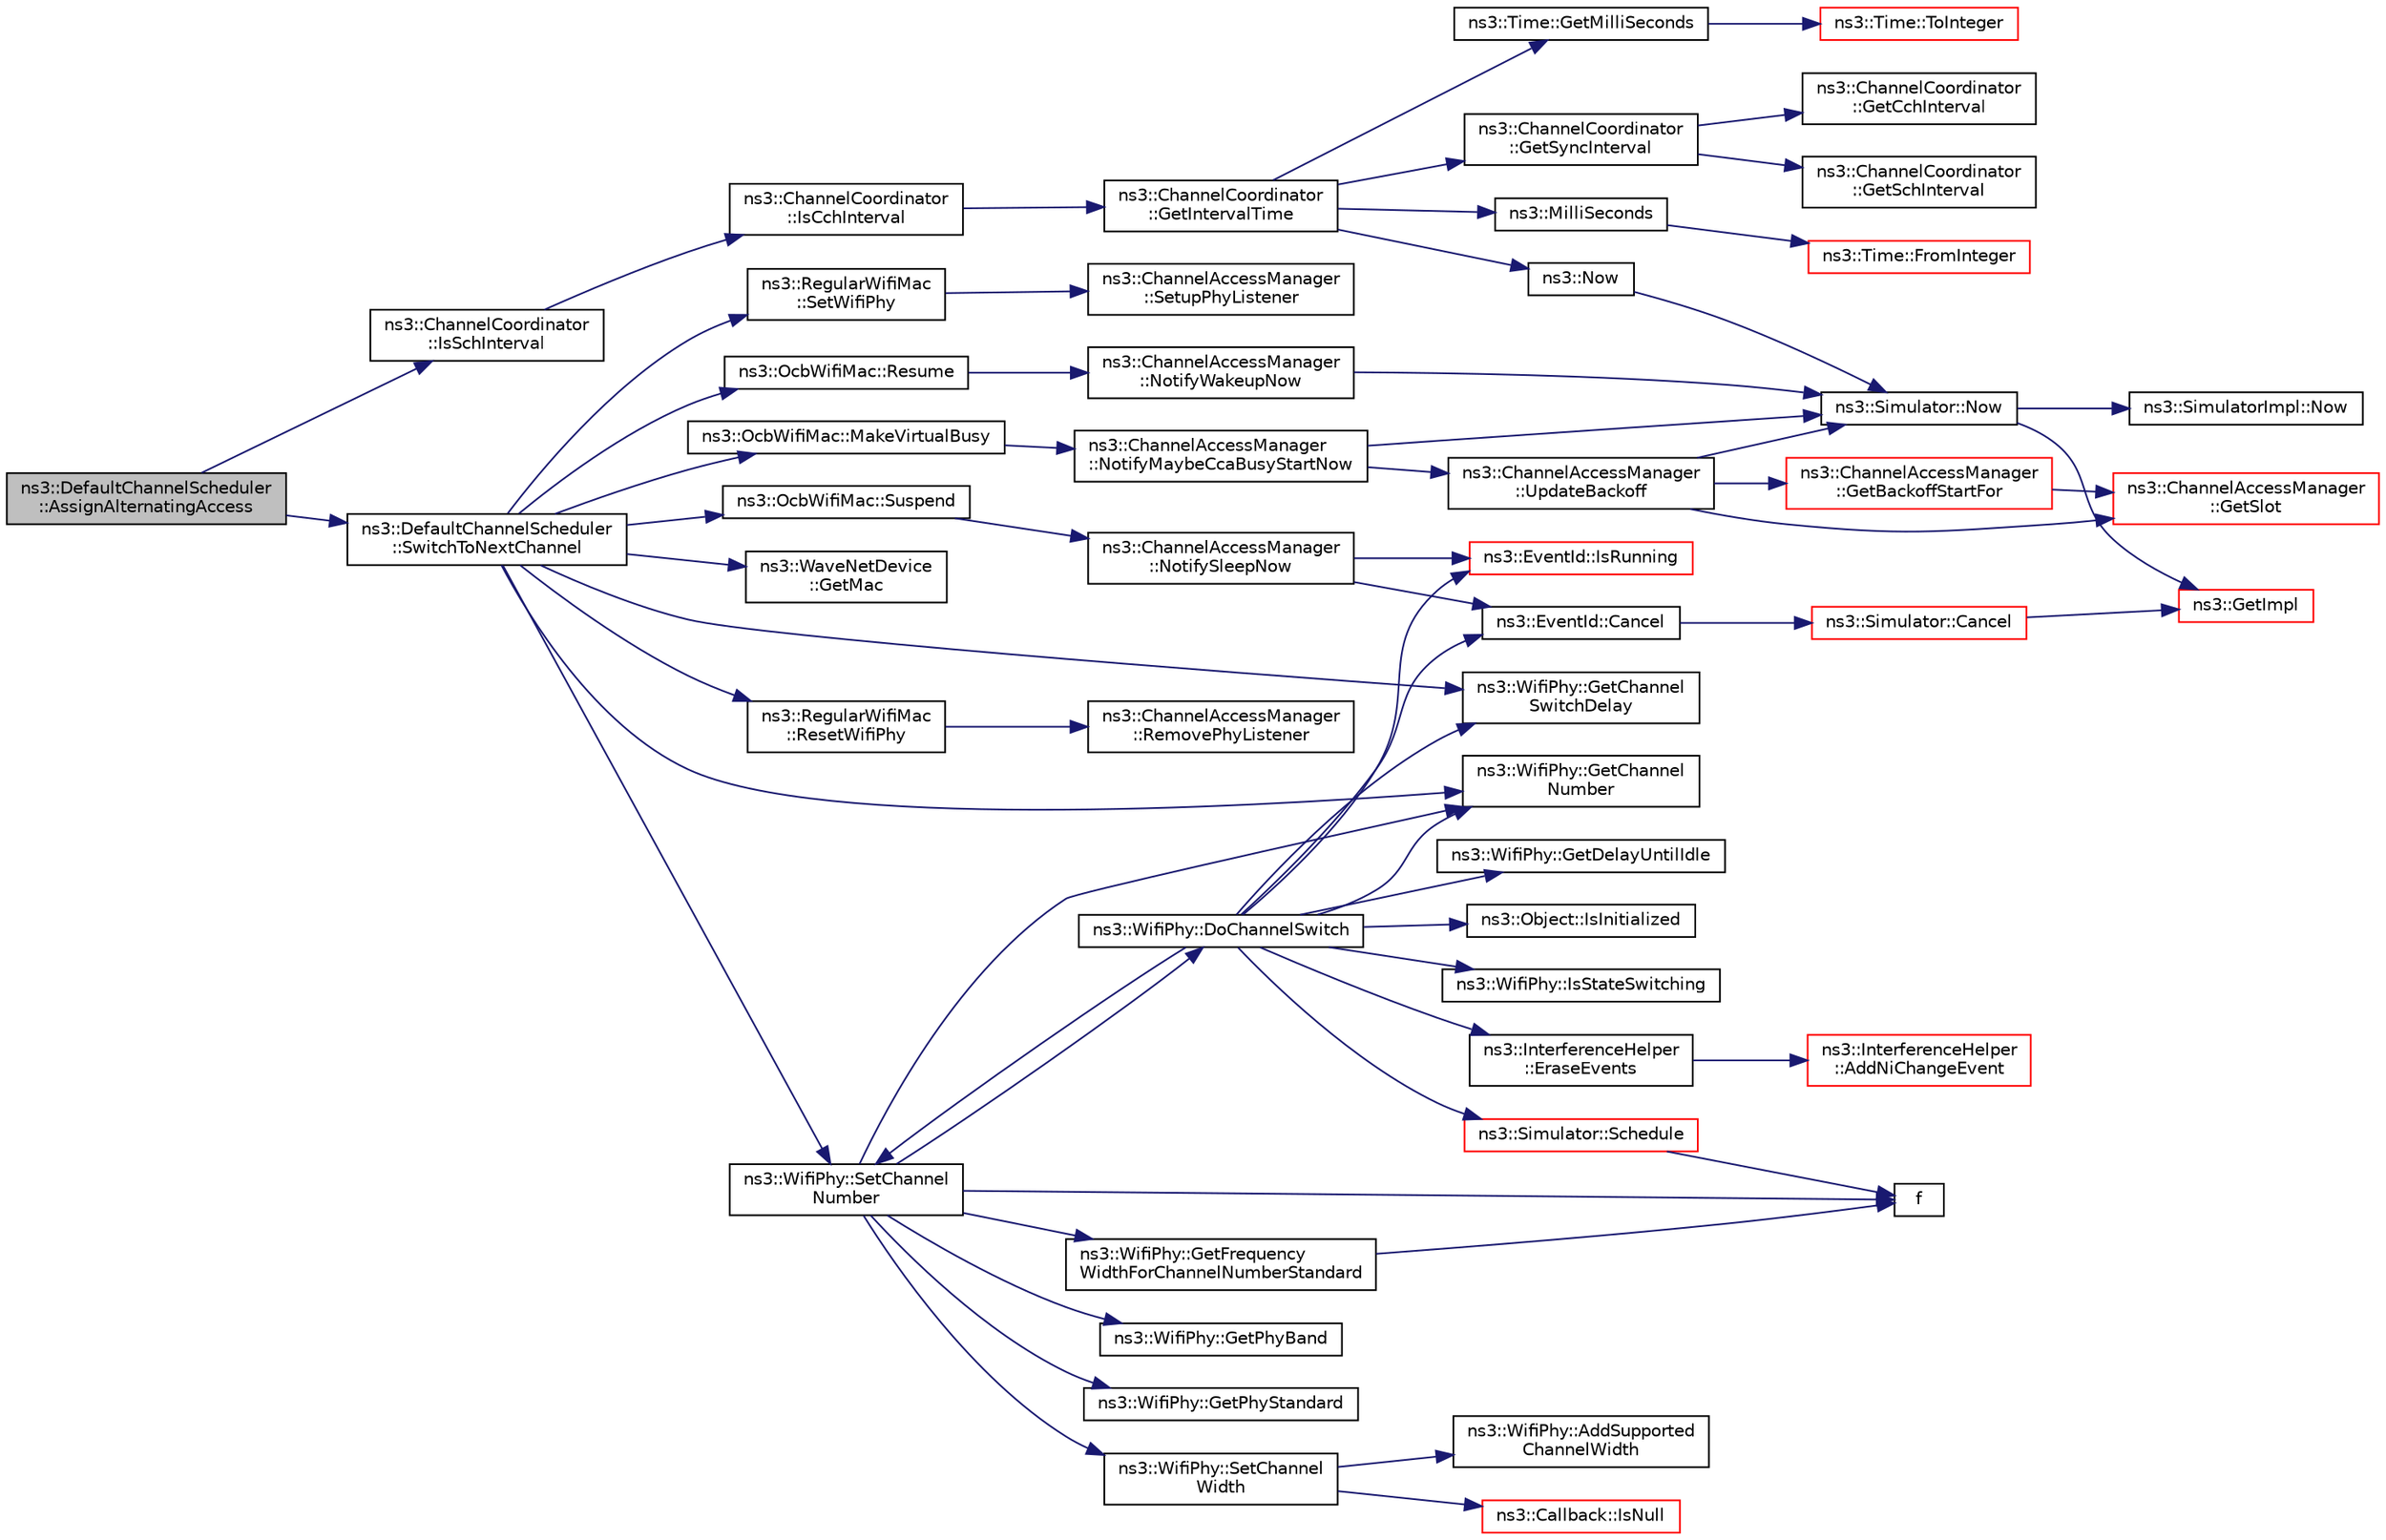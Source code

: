 digraph "ns3::DefaultChannelScheduler::AssignAlternatingAccess"
{
 // LATEX_PDF_SIZE
  edge [fontname="Helvetica",fontsize="10",labelfontname="Helvetica",labelfontsize="10"];
  node [fontname="Helvetica",fontsize="10",shape=record];
  rankdir="LR";
  Node1 [label="ns3::DefaultChannelScheduler\l::AssignAlternatingAccess",height=0.2,width=0.4,color="black", fillcolor="grey75", style="filled", fontcolor="black",tooltip=" "];
  Node1 -> Node2 [color="midnightblue",fontsize="10",style="solid",fontname="Helvetica"];
  Node2 [label="ns3::ChannelCoordinator\l::IsSchInterval",height=0.2,width=0.4,color="black", fillcolor="white", style="filled",URL="$classns3_1_1_channel_coordinator.html#a616c72fcc04a18398149265d7324bf95",tooltip=" "];
  Node2 -> Node3 [color="midnightblue",fontsize="10",style="solid",fontname="Helvetica"];
  Node3 [label="ns3::ChannelCoordinator\l::IsCchInterval",height=0.2,width=0.4,color="black", fillcolor="white", style="filled",URL="$classns3_1_1_channel_coordinator.html#afd434629c3045704c28599233d274207",tooltip=" "];
  Node3 -> Node4 [color="midnightblue",fontsize="10",style="solid",fontname="Helvetica"];
  Node4 [label="ns3::ChannelCoordinator\l::GetIntervalTime",height=0.2,width=0.4,color="black", fillcolor="white", style="filled",URL="$classns3_1_1_channel_coordinator.html#aec3dde7af6a59f98738086eaa3f2cf6c",tooltip=" "];
  Node4 -> Node5 [color="midnightblue",fontsize="10",style="solid",fontname="Helvetica"];
  Node5 [label="ns3::Time::GetMilliSeconds",height=0.2,width=0.4,color="black", fillcolor="white", style="filled",URL="$classns3_1_1_time.html#ad012aa15ec441ad811a09954f95e4a8d",tooltip="Get an approximation of the time stored in this instance in the indicated unit."];
  Node5 -> Node6 [color="midnightblue",fontsize="10",style="solid",fontname="Helvetica"];
  Node6 [label="ns3::Time::ToInteger",height=0.2,width=0.4,color="red", fillcolor="white", style="filled",URL="$classns3_1_1_time.html#a4bd2d3c8a919e4b57e60692b53db4a61",tooltip="Get the Time value expressed in a particular unit."];
  Node4 -> Node15 [color="midnightblue",fontsize="10",style="solid",fontname="Helvetica"];
  Node15 [label="ns3::ChannelCoordinator\l::GetSyncInterval",height=0.2,width=0.4,color="black", fillcolor="white", style="filled",URL="$classns3_1_1_channel_coordinator.html#a935a6b9e32f9d0e2dd7de741e9a60417",tooltip=" "];
  Node15 -> Node16 [color="midnightblue",fontsize="10",style="solid",fontname="Helvetica"];
  Node16 [label="ns3::ChannelCoordinator\l::GetCchInterval",height=0.2,width=0.4,color="black", fillcolor="white", style="filled",URL="$classns3_1_1_channel_coordinator.html#a0277118b1c55dd93f806b1e717a8bdc2",tooltip=" "];
  Node15 -> Node17 [color="midnightblue",fontsize="10",style="solid",fontname="Helvetica"];
  Node17 [label="ns3::ChannelCoordinator\l::GetSchInterval",height=0.2,width=0.4,color="black", fillcolor="white", style="filled",URL="$classns3_1_1_channel_coordinator.html#a5176d43ba4da00a310b5edb7fa22c80f",tooltip=" "];
  Node4 -> Node18 [color="midnightblue",fontsize="10",style="solid",fontname="Helvetica"];
  Node18 [label="ns3::MilliSeconds",height=0.2,width=0.4,color="black", fillcolor="white", style="filled",URL="$group__timecivil.html#gaf26127cf4571146b83a92ee18679c7a9",tooltip="Construct a Time in the indicated unit."];
  Node18 -> Node19 [color="midnightblue",fontsize="10",style="solid",fontname="Helvetica"];
  Node19 [label="ns3::Time::FromInteger",height=0.2,width=0.4,color="red", fillcolor="white", style="filled",URL="$classns3_1_1_time.html#a3e742c67b2764e75ff95f9b754d43fe9",tooltip="Create a Time equal to value in unit unit."];
  Node4 -> Node20 [color="midnightblue",fontsize="10",style="solid",fontname="Helvetica"];
  Node20 [label="ns3::Now",height=0.2,width=0.4,color="black", fillcolor="white", style="filled",URL="$group__simulator.html#gac3635e2e87f7ce316c89290ee1b01d0d",tooltip="create an ns3::Time instance which contains the current simulation time."];
  Node20 -> Node21 [color="midnightblue",fontsize="10",style="solid",fontname="Helvetica"];
  Node21 [label="ns3::Simulator::Now",height=0.2,width=0.4,color="black", fillcolor="white", style="filled",URL="$classns3_1_1_simulator.html#ac3178fa975b419f7875e7105be122800",tooltip="Return the current simulation virtual time."];
  Node21 -> Node22 [color="midnightblue",fontsize="10",style="solid",fontname="Helvetica"];
  Node22 [label="ns3::GetImpl",height=0.2,width=0.4,color="red", fillcolor="white", style="filled",URL="$group__simulator.html#ga42eb4eddad41528d4d99794a3dae3fd0",tooltip="Get the SimulatorImpl singleton."];
  Node21 -> Node71 [color="midnightblue",fontsize="10",style="solid",fontname="Helvetica"];
  Node71 [label="ns3::SimulatorImpl::Now",height=0.2,width=0.4,color="black", fillcolor="white", style="filled",URL="$classns3_1_1_simulator_impl.html#aa516c50060846adc6fd316e83ef0797c",tooltip="Return the current simulation virtual time."];
  Node1 -> Node72 [color="midnightblue",fontsize="10",style="solid",fontname="Helvetica"];
  Node72 [label="ns3::DefaultChannelScheduler\l::SwitchToNextChannel",height=0.2,width=0.4,color="black", fillcolor="white", style="filled",URL="$classns3_1_1_default_channel_scheduler.html#a661fb5bfff90527fa4be59820ccf8bdf",tooltip=" "];
  Node72 -> Node73 [color="midnightblue",fontsize="10",style="solid",fontname="Helvetica"];
  Node73 [label="ns3::WifiPhy::GetChannel\lNumber",height=0.2,width=0.4,color="black", fillcolor="white", style="filled",URL="$classns3_1_1_wifi_phy.html#a0fff908934055690c5774ef0890bb239",tooltip="Return current channel number."];
  Node72 -> Node74 [color="midnightblue",fontsize="10",style="solid",fontname="Helvetica"];
  Node74 [label="ns3::WifiPhy::GetChannel\lSwitchDelay",height=0.2,width=0.4,color="black", fillcolor="white", style="filled",URL="$classns3_1_1_wifi_phy.html#a7318107eb636a74fdfce0c5e0a122483",tooltip=" "];
  Node72 -> Node75 [color="midnightblue",fontsize="10",style="solid",fontname="Helvetica"];
  Node75 [label="ns3::WaveNetDevice\l::GetMac",height=0.2,width=0.4,color="black", fillcolor="white", style="filled",URL="$classns3_1_1_wave_net_device.html#ac10a984970dc10b82558e0c856a56b0c",tooltip=" "];
  Node72 -> Node76 [color="midnightblue",fontsize="10",style="solid",fontname="Helvetica"];
  Node76 [label="ns3::OcbWifiMac::MakeVirtualBusy",height=0.2,width=0.4,color="black", fillcolor="white", style="filled",URL="$classns3_1_1_ocb_wifi_mac.html#ab7719e7ccdc4cbfd99a802e7694ed6d1",tooltip=" "];
  Node76 -> Node77 [color="midnightblue",fontsize="10",style="solid",fontname="Helvetica"];
  Node77 [label="ns3::ChannelAccessManager\l::NotifyMaybeCcaBusyStartNow",height=0.2,width=0.4,color="black", fillcolor="white", style="filled",URL="$classns3_1_1_channel_access_manager.html#a77abe92dc446eeb4e0ff44a00c107045",tooltip=" "];
  Node77 -> Node21 [color="midnightblue",fontsize="10",style="solid",fontname="Helvetica"];
  Node77 -> Node78 [color="midnightblue",fontsize="10",style="solid",fontname="Helvetica"];
  Node78 [label="ns3::ChannelAccessManager\l::UpdateBackoff",height=0.2,width=0.4,color="black", fillcolor="white", style="filled",URL="$classns3_1_1_channel_access_manager.html#a16abdc22e5c20496f49ee0d080145b2c",tooltip="Update backoff slots for all Txops."];
  Node78 -> Node79 [color="midnightblue",fontsize="10",style="solid",fontname="Helvetica"];
  Node79 [label="ns3::ChannelAccessManager\l::GetBackoffStartFor",height=0.2,width=0.4,color="red", fillcolor="white", style="filled",URL="$classns3_1_1_channel_access_manager.html#ae0a0f234530510cafd165d338fe21a53",tooltip="Return the time when the backoff procedure started for the given Txop."];
  Node79 -> Node88 [color="midnightblue",fontsize="10",style="solid",fontname="Helvetica"];
  Node88 [label="ns3::ChannelAccessManager\l::GetSlot",height=0.2,width=0.4,color="red", fillcolor="white", style="filled",URL="$classns3_1_1_channel_access_manager.html#aa8c4231cb0442e2467e03076f3b1ffbd",tooltip="Return the slot duration for this PHY."];
  Node78 -> Node88 [color="midnightblue",fontsize="10",style="solid",fontname="Helvetica"];
  Node78 -> Node21 [color="midnightblue",fontsize="10",style="solid",fontname="Helvetica"];
  Node72 -> Node90 [color="midnightblue",fontsize="10",style="solid",fontname="Helvetica"];
  Node90 [label="ns3::RegularWifiMac\l::ResetWifiPhy",height=0.2,width=0.4,color="black", fillcolor="white", style="filled",URL="$classns3_1_1_regular_wifi_mac.html#a27dba298192a0dc28ce0eef7812c0b04",tooltip="Remove currently attached WifiPhy device from this MAC."];
  Node90 -> Node91 [color="midnightblue",fontsize="10",style="solid",fontname="Helvetica"];
  Node91 [label="ns3::ChannelAccessManager\l::RemovePhyListener",height=0.2,width=0.4,color="black", fillcolor="white", style="filled",URL="$classns3_1_1_channel_access_manager.html#a7d4b8f6e0e26865afe02bbe8aeb231dc",tooltip="Remove current registered listener for PHY events."];
  Node72 -> Node92 [color="midnightblue",fontsize="10",style="solid",fontname="Helvetica"];
  Node92 [label="ns3::OcbWifiMac::Resume",height=0.2,width=0.4,color="black", fillcolor="white", style="filled",URL="$classns3_1_1_ocb_wifi_mac.html#aee8907d49aac54ae17ca13cde9f8e844",tooltip="To support MAC extension for multiple channel operation, Resume the activity of suspended MAC entity."];
  Node92 -> Node93 [color="midnightblue",fontsize="10",style="solid",fontname="Helvetica"];
  Node93 [label="ns3::ChannelAccessManager\l::NotifyWakeupNow",height=0.2,width=0.4,color="black", fillcolor="white", style="filled",URL="$classns3_1_1_channel_access_manager.html#a9d04948216a84575c4a717fe991e47f9",tooltip="Notify the Txop that the device has been resumed from sleep mode."];
  Node93 -> Node21 [color="midnightblue",fontsize="10",style="solid",fontname="Helvetica"];
  Node72 -> Node94 [color="midnightblue",fontsize="10",style="solid",fontname="Helvetica"];
  Node94 [label="ns3::WifiPhy::SetChannel\lNumber",height=0.2,width=0.4,color="black", fillcolor="white", style="filled",URL="$classns3_1_1_wifi_phy.html#a2d13cf6ae4c185cae8516516afe4a32a",tooltip="Set channel number."];
  Node94 -> Node95 [color="midnightblue",fontsize="10",style="solid",fontname="Helvetica"];
  Node95 [label="ns3::WifiPhy::DoChannelSwitch",height=0.2,width=0.4,color="black", fillcolor="white", style="filled",URL="$classns3_1_1_wifi_phy.html#a373181dc2e4d4838ab979b5ca3831f4f",tooltip="The default implementation does nothing and returns true."];
  Node95 -> Node96 [color="midnightblue",fontsize="10",style="solid",fontname="Helvetica"];
  Node96 [label="ns3::EventId::Cancel",height=0.2,width=0.4,color="black", fillcolor="white", style="filled",URL="$classns3_1_1_event_id.html#a993ae94e48e014e1afd47edb16db7a11",tooltip="This method is syntactic sugar for the ns3::Simulator::Cancel method."];
  Node96 -> Node97 [color="midnightblue",fontsize="10",style="solid",fontname="Helvetica"];
  Node97 [label="ns3::Simulator::Cancel",height=0.2,width=0.4,color="red", fillcolor="white", style="filled",URL="$classns3_1_1_simulator.html#a1b903a62d6117ef28f7ba3c6500689bf",tooltip="Set the cancel bit on this event: the event's associated function will not be invoked when it expires..."];
  Node97 -> Node22 [color="midnightblue",fontsize="10",style="solid",fontname="Helvetica"];
  Node95 -> Node99 [color="midnightblue",fontsize="10",style="solid",fontname="Helvetica"];
  Node99 [label="ns3::InterferenceHelper\l::EraseEvents",height=0.2,width=0.4,color="black", fillcolor="white", style="filled",URL="$classns3_1_1_interference_helper.html#a30aa5b4b44ef28dd034c124b32dd8ed1",tooltip="Erase all events."];
  Node99 -> Node100 [color="midnightblue",fontsize="10",style="solid",fontname="Helvetica"];
  Node100 [label="ns3::InterferenceHelper\l::AddNiChangeEvent",height=0.2,width=0.4,color="red", fillcolor="white", style="filled",URL="$classns3_1_1_interference_helper.html#a24e1e369f66ac3a1d5d1548b7ae89e5e",tooltip="Add NiChange to the list at the appropriate position and return the iterator of the new event."];
  Node95 -> Node73 [color="midnightblue",fontsize="10",style="solid",fontname="Helvetica"];
  Node95 -> Node74 [color="midnightblue",fontsize="10",style="solid",fontname="Helvetica"];
  Node95 -> Node102 [color="midnightblue",fontsize="10",style="solid",fontname="Helvetica"];
  Node102 [label="ns3::WifiPhy::GetDelayUntilIdle",height=0.2,width=0.4,color="black", fillcolor="white", style="filled",URL="$classns3_1_1_wifi_phy.html#aa02ed143ca902af230b9e177ed0d7603",tooltip=" "];
  Node95 -> Node103 [color="midnightblue",fontsize="10",style="solid",fontname="Helvetica"];
  Node103 [label="ns3::Object::IsInitialized",height=0.2,width=0.4,color="black", fillcolor="white", style="filled",URL="$classns3_1_1_object.html#a400267b4552078896863287d3aaad53f",tooltip="Check if the object has been initialized."];
  Node95 -> Node104 [color="midnightblue",fontsize="10",style="solid",fontname="Helvetica"];
  Node104 [label="ns3::EventId::IsRunning",height=0.2,width=0.4,color="red", fillcolor="white", style="filled",URL="$classns3_1_1_event_id.html#a8b41e6f8c54db6bede8a7dcaf917074a",tooltip="This method is syntactic sugar for !IsExpired()."];
  Node95 -> Node108 [color="midnightblue",fontsize="10",style="solid",fontname="Helvetica"];
  Node108 [label="ns3::WifiPhy::IsStateSwitching",height=0.2,width=0.4,color="black", fillcolor="white", style="filled",URL="$classns3_1_1_wifi_phy.html#ac6cf5ab9c5dd429abd701dc749a361d5",tooltip=" "];
  Node95 -> Node109 [color="midnightblue",fontsize="10",style="solid",fontname="Helvetica"];
  Node109 [label="ns3::Simulator::Schedule",height=0.2,width=0.4,color="red", fillcolor="white", style="filled",URL="$classns3_1_1_simulator.html#a3da7d28335c8ac0e3e86781f766df241",tooltip="Schedule an event to expire after delay."];
  Node109 -> Node119 [color="midnightblue",fontsize="10",style="solid",fontname="Helvetica"];
  Node119 [label="f",height=0.2,width=0.4,color="black", fillcolor="white", style="filled",URL="$80211b_8c.html#ae7ffc1a8f84fa47a0812b2f2b9627132",tooltip=" "];
  Node95 -> Node94 [color="midnightblue",fontsize="10",style="solid",fontname="Helvetica"];
  Node94 -> Node119 [color="midnightblue",fontsize="10",style="solid",fontname="Helvetica"];
  Node94 -> Node73 [color="midnightblue",fontsize="10",style="solid",fontname="Helvetica"];
  Node94 -> Node121 [color="midnightblue",fontsize="10",style="solid",fontname="Helvetica"];
  Node121 [label="ns3::WifiPhy::GetFrequency\lWidthForChannelNumberStandard",height=0.2,width=0.4,color="black", fillcolor="white", style="filled",URL="$classns3_1_1_wifi_phy.html#a6105c4797c53780b697a40e2df4671b6",tooltip="Lookup frequency/width pair for channelNumber/standard pair."];
  Node121 -> Node119 [color="midnightblue",fontsize="10",style="solid",fontname="Helvetica"];
  Node94 -> Node122 [color="midnightblue",fontsize="10",style="solid",fontname="Helvetica"];
  Node122 [label="ns3::WifiPhy::GetPhyBand",height=0.2,width=0.4,color="black", fillcolor="white", style="filled",URL="$classns3_1_1_wifi_phy.html#a2b02fa39810ecab33690e7a83660964f",tooltip="Get the configured Wi-Fi band."];
  Node94 -> Node123 [color="midnightblue",fontsize="10",style="solid",fontname="Helvetica"];
  Node123 [label="ns3::WifiPhy::GetPhyStandard",height=0.2,width=0.4,color="black", fillcolor="white", style="filled",URL="$classns3_1_1_wifi_phy.html#a74592831f3eccb4d570a0e3d82940817",tooltip="Get the configured Wi-Fi standard."];
  Node94 -> Node124 [color="midnightblue",fontsize="10",style="solid",fontname="Helvetica"];
  Node124 [label="ns3::WifiPhy::SetChannel\lWidth",height=0.2,width=0.4,color="black", fillcolor="white", style="filled",URL="$classns3_1_1_wifi_phy.html#a84cca013904983c064faff606ddc80a9",tooltip=" "];
  Node124 -> Node125 [color="midnightblue",fontsize="10",style="solid",fontname="Helvetica"];
  Node125 [label="ns3::WifiPhy::AddSupported\lChannelWidth",height=0.2,width=0.4,color="black", fillcolor="white", style="filled",URL="$classns3_1_1_wifi_phy.html#adee4a10e843ac021862acb1893436258",tooltip=" "];
  Node124 -> Node126 [color="midnightblue",fontsize="10",style="solid",fontname="Helvetica"];
  Node126 [label="ns3::Callback::IsNull",height=0.2,width=0.4,color="red", fillcolor="white", style="filled",URL="$classns3_1_1_callback.html#a42eb007ca42c35b96daa497d6d42d5f2",tooltip="Check for null implementation."];
  Node72 -> Node129 [color="midnightblue",fontsize="10",style="solid",fontname="Helvetica"];
  Node129 [label="ns3::RegularWifiMac\l::SetWifiPhy",height=0.2,width=0.4,color="black", fillcolor="white", style="filled",URL="$classns3_1_1_regular_wifi_mac.html#afac2ce0fb1181ff8f87a4972c41fe2df",tooltip=" "];
  Node129 -> Node130 [color="midnightblue",fontsize="10",style="solid",fontname="Helvetica"];
  Node130 [label="ns3::ChannelAccessManager\l::SetupPhyListener",height=0.2,width=0.4,color="black", fillcolor="white", style="filled",URL="$classns3_1_1_channel_access_manager.html#a8f22051d42b40ab6c063ec613f45a04f",tooltip="Set up listener for PHY events."];
  Node72 -> Node131 [color="midnightblue",fontsize="10",style="solid",fontname="Helvetica"];
  Node131 [label="ns3::OcbWifiMac::Suspend",height=0.2,width=0.4,color="black", fillcolor="white", style="filled",URL="$classns3_1_1_ocb_wifi_mac.html#aa225044c84d3a80b2f7e2d721d13b481",tooltip="To support MAC extension for multiple channel operation, Suspend the activity in current MAC entity."];
  Node131 -> Node132 [color="midnightblue",fontsize="10",style="solid",fontname="Helvetica"];
  Node132 [label="ns3::ChannelAccessManager\l::NotifySleepNow",height=0.2,width=0.4,color="black", fillcolor="white", style="filled",URL="$classns3_1_1_channel_access_manager.html#a8dd8096e033dca65c7a13733ebff6430",tooltip="Notify the Txop that the device has been put in sleep mode."];
  Node132 -> Node96 [color="midnightblue",fontsize="10",style="solid",fontname="Helvetica"];
  Node132 -> Node104 [color="midnightblue",fontsize="10",style="solid",fontname="Helvetica"];
}
